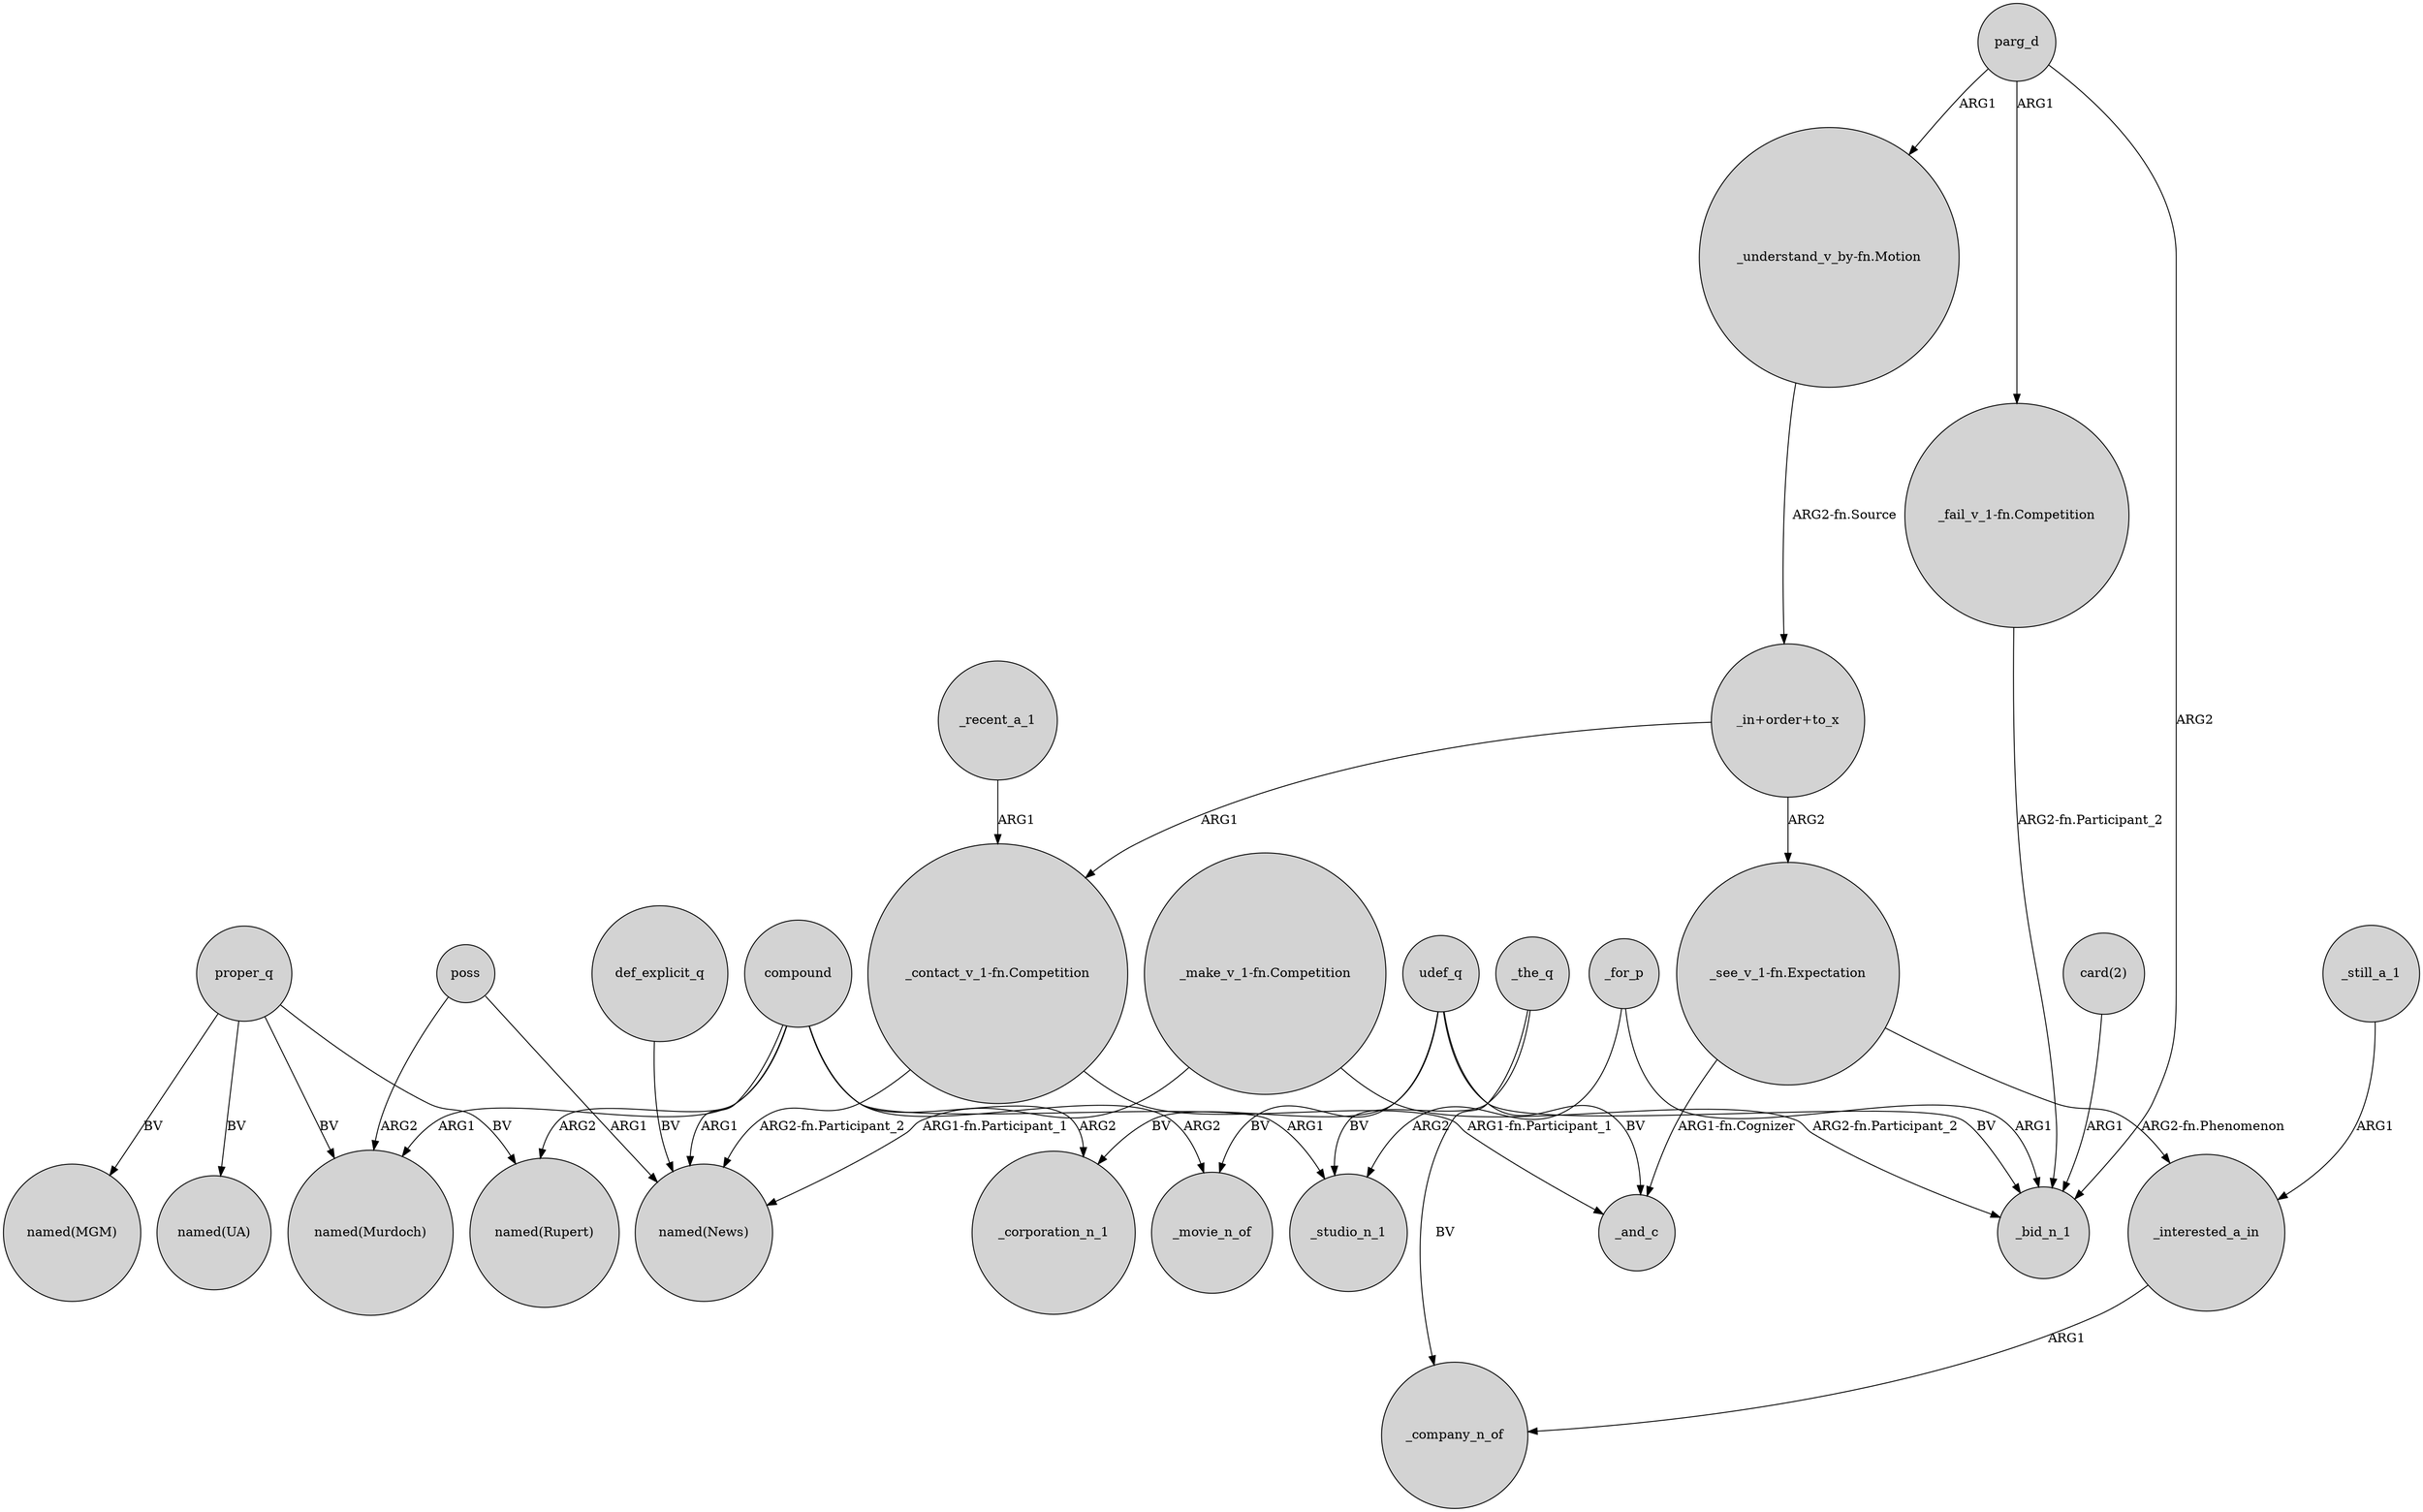 digraph {
	node [shape=circle style=filled]
	"_contact_v_1-fn.Competition" -> "named(News)" [label="ARG2-fn.Participant_2"]
	poss -> "named(News)" [label=ARG1]
	"_fail_v_1-fn.Competition" -> _bid_n_1 [label="ARG2-fn.Participant_2"]
	"_in+order+to_x" -> "_contact_v_1-fn.Competition" [label=ARG1]
	proper_q -> "named(Murdoch)" [label=BV]
	proper_q -> "named(Rupert)" [label=BV]
	_recent_a_1 -> "_contact_v_1-fn.Competition" [label=ARG1]
	"_make_v_1-fn.Competition" -> "named(News)" [label="ARG1-fn.Participant_1"]
	_for_p -> _studio_n_1 [label=ARG2]
	udef_q -> _bid_n_1 [label=BV]
	"_in+order+to_x" -> "_see_v_1-fn.Expectation" [label=ARG2]
	"_contact_v_1-fn.Competition" -> _and_c [label="ARG1-fn.Participant_1"]
	"_see_v_1-fn.Expectation" -> _interested_a_in [label="ARG2-fn.Phenomenon"]
	parg_d -> "_fail_v_1-fn.Competition" [label=ARG1]
	udef_q -> _and_c [label=BV]
	proper_q -> "named(MGM)" [label=BV]
	"_see_v_1-fn.Expectation" -> _and_c [label="ARG1-fn.Cognizer"]
	udef_q -> _movie_n_of [label=BV]
	def_explicit_q -> "named(News)" [label=BV]
	compound -> "named(Murdoch)" [label=ARG1]
	compound -> _studio_n_1 [label=ARG1]
	compound -> "named(News)" [label=ARG1]
	poss -> "named(Murdoch)" [label=ARG2]
	parg_d -> _bid_n_1 [label=ARG2]
	_still_a_1 -> _interested_a_in [label=ARG1]
	compound -> "named(Rupert)" [label=ARG2]
	proper_q -> "named(UA)" [label=BV]
	compound -> _corporation_n_1 [label=ARG2]
	udef_q -> _corporation_n_1 [label=BV]
	"_understand_v_by-fn.Motion" -> "_in+order+to_x" [label="ARG2-fn.Source"]
	compound -> _movie_n_of [label=ARG2]
	"card(2)" -> _bid_n_1 [label=ARG1]
	parg_d -> "_understand_v_by-fn.Motion" [label=ARG1]
	"_make_v_1-fn.Competition" -> _bid_n_1 [label="ARG2-fn.Participant_2"]
	_the_q -> _studio_n_1 [label=BV]
	_the_q -> _company_n_of [label=BV]
	_interested_a_in -> _company_n_of [label=ARG1]
	_for_p -> _bid_n_1 [label=ARG1]
}
